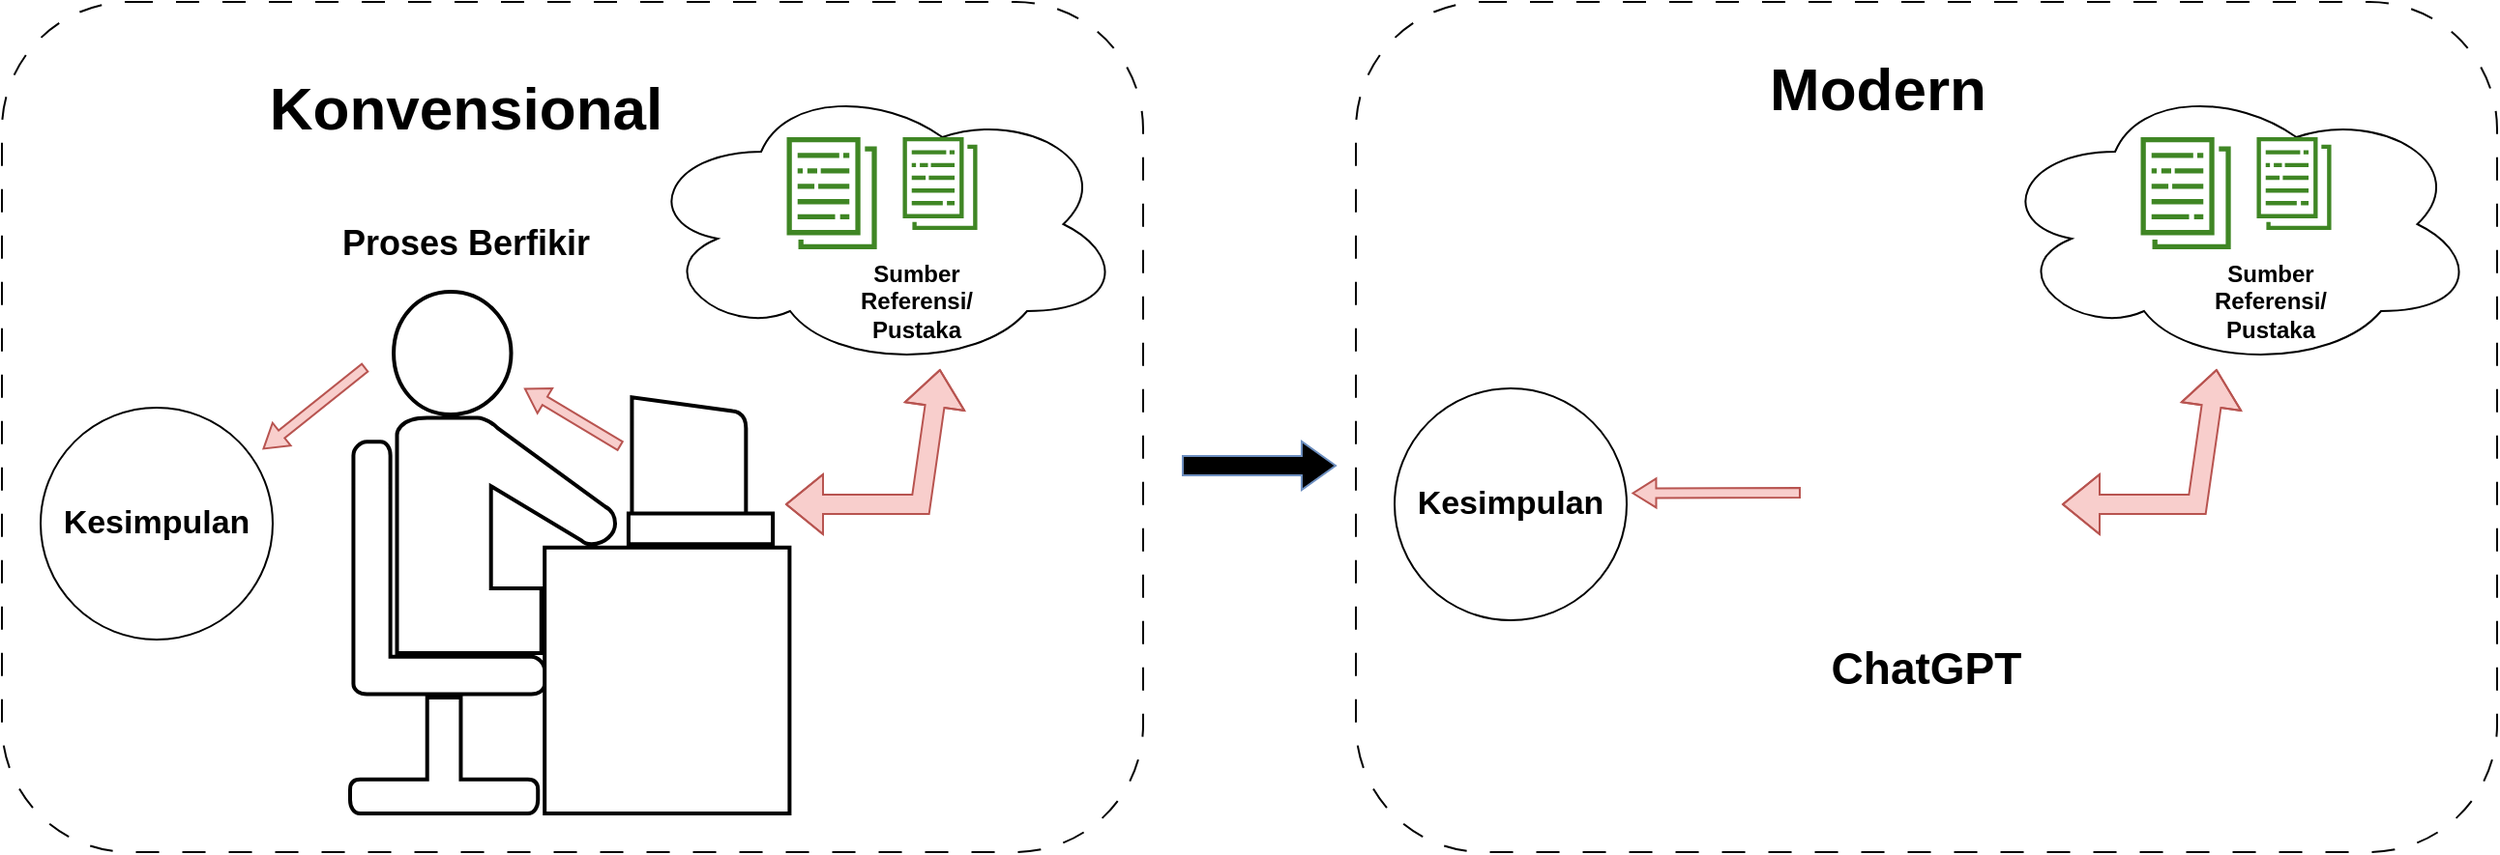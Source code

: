 <mxfile version="21.0.2" type="github">
  <diagram name="Page-1" id="QDCNXK1DCwOD11ptDskI">
    <mxGraphModel dx="1909" dy="1133" grid="1" gridSize="10" guides="1" tooltips="1" connect="1" arrows="1" fold="1" page="1" pageScale="1" pageWidth="850" pageHeight="1100" math="0" shadow="0">
      <root>
        <mxCell id="0" />
        <mxCell id="1" parent="0" />
        <mxCell id="rm7D73icBiYwJ0o7D1fD-1" value="" style="shape=mxgraph.cisco.people.androgenous_person;html=1;pointerEvents=1;dashed=0;strokeWidth=2;verticalLabelPosition=bottom;verticalAlign=top;align=center;outlineConnect=0;" vertex="1" parent="1">
          <mxGeometry x="270" y="230" width="227.2" height="270" as="geometry" />
        </mxCell>
        <mxCell id="rm7D73icBiYwJ0o7D1fD-8" value="&lt;b&gt;&lt;font style=&quot;font-size: 17px;&quot;&gt;Kesimpulan&lt;/font&gt;&lt;/b&gt;" style="shape=ellipse;html=1;dashed=0;whiteSpace=wrap;aspect=fixed;perimeter=ellipsePerimeter;" vertex="1" parent="1">
          <mxGeometry x="110" y="290" width="120" height="120" as="geometry" />
        </mxCell>
        <mxCell id="rm7D73icBiYwJ0o7D1fD-11" value="" style="shape=flexArrow;endArrow=classic;html=1;rounded=0;endWidth=14.118;endSize=5.506;fillColor=#000000;strokeColor=#6c8ebf;" edge="1" parent="1">
          <mxGeometry width="50" height="50" relative="1" as="geometry">
            <mxPoint x="700" y="320" as="sourcePoint" />
            <mxPoint x="780" y="320" as="targetPoint" />
          </mxGeometry>
        </mxCell>
        <mxCell id="rm7D73icBiYwJ0o7D1fD-15" value="" style="group" vertex="1" connectable="0" parent="1">
          <mxGeometry x="420" y="120" width="250" height="150" as="geometry" />
        </mxCell>
        <mxCell id="rm7D73icBiYwJ0o7D1fD-12" value="" style="ellipse;shape=cloud;whiteSpace=wrap;html=1;" vertex="1" parent="rm7D73icBiYwJ0o7D1fD-15">
          <mxGeometry width="250" height="150" as="geometry" />
        </mxCell>
        <mxCell id="rm7D73icBiYwJ0o7D1fD-6" value="" style="sketch=0;outlineConnect=0;fontColor=#232F3E;gradientColor=none;fillColor=#3F8624;strokeColor=none;dashed=0;verticalLabelPosition=bottom;verticalAlign=top;align=center;html=1;fontSize=12;fontStyle=0;aspect=fixed;pointerEvents=1;shape=mxgraph.aws4.data_set;" vertex="1" parent="rm7D73icBiYwJ0o7D1fD-15">
          <mxGeometry x="75.62" y="30" width="46.85" height="58" as="geometry" />
        </mxCell>
        <mxCell id="rm7D73icBiYwJ0o7D1fD-13" value="" style="sketch=0;outlineConnect=0;fontColor=#232F3E;gradientColor=none;fillColor=#3F8624;strokeColor=none;dashed=0;verticalLabelPosition=bottom;verticalAlign=top;align=center;html=1;fontSize=12;fontStyle=0;aspect=fixed;pointerEvents=1;shape=mxgraph.aws4.data_set;" vertex="1" parent="rm7D73icBiYwJ0o7D1fD-15">
          <mxGeometry x="135.62" y="30" width="38.77" height="48" as="geometry" />
        </mxCell>
        <mxCell id="rm7D73icBiYwJ0o7D1fD-14" value="Sumber Referensi/ Pustaka" style="text;html=1;strokeColor=none;fillColor=none;align=center;verticalAlign=middle;whiteSpace=wrap;rounded=0;fontStyle=1" vertex="1" parent="rm7D73icBiYwJ0o7D1fD-15">
          <mxGeometry x="100" y="100" width="85.61" height="30" as="geometry" />
        </mxCell>
        <mxCell id="rm7D73icBiYwJ0o7D1fD-16" value="" style="shape=flexArrow;endArrow=classic;startArrow=classic;html=1;rounded=0;fillColor=#f8cecc;strokeColor=#b85450;" edge="1" parent="1">
          <mxGeometry width="100" height="100" relative="1" as="geometry">
            <mxPoint x="495" y="340" as="sourcePoint" />
            <mxPoint x="575" y="270" as="targetPoint" />
            <Array as="points">
              <mxPoint x="565" y="340" />
            </Array>
          </mxGeometry>
        </mxCell>
        <mxCell id="rm7D73icBiYwJ0o7D1fD-18" value="" style="shape=flexArrow;endArrow=classic;html=1;rounded=0;width=5;endSize=3.66;endWidth=9;fillColor=#f8cecc;strokeColor=#b85450;" edge="1" parent="1">
          <mxGeometry width="50" height="50" relative="1" as="geometry">
            <mxPoint x="410" y="310" as="sourcePoint" />
            <mxPoint x="360" y="280" as="targetPoint" />
          </mxGeometry>
        </mxCell>
        <mxCell id="rm7D73icBiYwJ0o7D1fD-19" value="Proses Berfikir" style="text;html=1;strokeColor=none;fillColor=none;align=center;verticalAlign=middle;whiteSpace=wrap;rounded=0;fontStyle=1;fontSize=18;" vertex="1" parent="1">
          <mxGeometry x="260" y="190" width="140" height="30" as="geometry" />
        </mxCell>
        <mxCell id="rm7D73icBiYwJ0o7D1fD-20" value="" style="shape=flexArrow;endArrow=classic;html=1;rounded=0;width=5;endSize=3.66;endWidth=9;fillColor=#f8cecc;strokeColor=#b85450;" edge="1" parent="1">
          <mxGeometry width="50" height="50" relative="1" as="geometry">
            <mxPoint x="278" y="269" as="sourcePoint" />
            <mxPoint x="224.852" y="311.518" as="targetPoint" />
          </mxGeometry>
        </mxCell>
        <mxCell id="rm7D73icBiYwJ0o7D1fD-22" value="&lt;b&gt;&lt;font style=&quot;font-size: 17px;&quot;&gt;Kesimpulan&lt;/font&gt;&lt;/b&gt;" style="shape=ellipse;html=1;dashed=0;whiteSpace=wrap;aspect=fixed;perimeter=ellipsePerimeter;" vertex="1" parent="1">
          <mxGeometry x="810" y="280" width="120" height="120" as="geometry" />
        </mxCell>
        <mxCell id="rm7D73icBiYwJ0o7D1fD-24" value="" style="group" vertex="1" connectable="0" parent="1">
          <mxGeometry x="1120" y="120" width="250" height="150" as="geometry" />
        </mxCell>
        <mxCell id="rm7D73icBiYwJ0o7D1fD-25" value="" style="ellipse;shape=cloud;whiteSpace=wrap;html=1;" vertex="1" parent="rm7D73icBiYwJ0o7D1fD-24">
          <mxGeometry width="250" height="150" as="geometry" />
        </mxCell>
        <mxCell id="rm7D73icBiYwJ0o7D1fD-26" value="" style="sketch=0;outlineConnect=0;fontColor=#232F3E;gradientColor=none;fillColor=#3F8624;strokeColor=none;dashed=0;verticalLabelPosition=bottom;verticalAlign=top;align=center;html=1;fontSize=12;fontStyle=0;aspect=fixed;pointerEvents=1;shape=mxgraph.aws4.data_set;" vertex="1" parent="rm7D73icBiYwJ0o7D1fD-24">
          <mxGeometry x="75.62" y="30" width="46.85" height="58" as="geometry" />
        </mxCell>
        <mxCell id="rm7D73icBiYwJ0o7D1fD-27" value="" style="sketch=0;outlineConnect=0;fontColor=#232F3E;gradientColor=none;fillColor=#3F8624;strokeColor=none;dashed=0;verticalLabelPosition=bottom;verticalAlign=top;align=center;html=1;fontSize=12;fontStyle=0;aspect=fixed;pointerEvents=1;shape=mxgraph.aws4.data_set;" vertex="1" parent="rm7D73icBiYwJ0o7D1fD-24">
          <mxGeometry x="135.62" y="30" width="38.77" height="48" as="geometry" />
        </mxCell>
        <mxCell id="rm7D73icBiYwJ0o7D1fD-28" value="Sumber Referensi/ Pustaka" style="text;html=1;strokeColor=none;fillColor=none;align=center;verticalAlign=middle;whiteSpace=wrap;rounded=0;fontStyle=1" vertex="1" parent="rm7D73icBiYwJ0o7D1fD-24">
          <mxGeometry x="100" y="100" width="85.61" height="30" as="geometry" />
        </mxCell>
        <mxCell id="rm7D73icBiYwJ0o7D1fD-29" value="" style="shape=flexArrow;endArrow=classic;startArrow=classic;html=1;rounded=0;fillColor=#f8cecc;strokeColor=#b85450;" edge="1" parent="1">
          <mxGeometry width="100" height="100" relative="1" as="geometry">
            <mxPoint x="1155" y="340" as="sourcePoint" />
            <mxPoint x="1235" y="270" as="targetPoint" />
            <Array as="points">
              <mxPoint x="1225" y="340" />
            </Array>
          </mxGeometry>
        </mxCell>
        <mxCell id="rm7D73icBiYwJ0o7D1fD-32" value="" style="shape=flexArrow;endArrow=classic;html=1;rounded=0;width=5;endSize=3.66;endWidth=9;fillColor=#f8cecc;strokeColor=#b85450;entryX=1.023;entryY=0.452;entryDx=0;entryDy=0;entryPerimeter=0;" edge="1" parent="1" target="rm7D73icBiYwJ0o7D1fD-22">
          <mxGeometry width="50" height="50" relative="1" as="geometry">
            <mxPoint x="1020" y="334" as="sourcePoint" />
            <mxPoint x="924.852" y="311.518" as="targetPoint" />
          </mxGeometry>
        </mxCell>
        <mxCell id="rm7D73icBiYwJ0o7D1fD-33" value="" style="shape=image;verticalLabelPosition=bottom;labelBackgroundColor=default;verticalAlign=top;aspect=fixed;imageAspect=0;image=https://uxwing.com/wp-content/themes/uxwing/download/brands-and-social-media/chatgpt-icon.png;" vertex="1" parent="1">
          <mxGeometry x="1030" y="280" width="110" height="110" as="geometry" />
        </mxCell>
        <mxCell id="rm7D73icBiYwJ0o7D1fD-34" value="ChatGPT" style="text;html=1;strokeColor=none;fillColor=none;align=center;verticalAlign=middle;whiteSpace=wrap;rounded=0;fontStyle=1;fontSize=23;" vertex="1" parent="1">
          <mxGeometry x="1015" y="410" width="140" height="30" as="geometry" />
        </mxCell>
        <mxCell id="rm7D73icBiYwJ0o7D1fD-35" value="&lt;font style=&quot;font-size: 31px;&quot;&gt;Konvensional&lt;/font&gt;" style="text;html=1;strokeColor=none;fillColor=none;align=center;verticalAlign=middle;whiteSpace=wrap;rounded=0;fontStyle=1;fontSize=18;" vertex="1" parent="1">
          <mxGeometry x="260" y="120" width="140" height="30" as="geometry" />
        </mxCell>
        <mxCell id="rm7D73icBiYwJ0o7D1fD-36" value="&lt;font style=&quot;font-size: 31px;&quot;&gt;Modern&lt;br&gt;&lt;/font&gt;" style="text;html=1;strokeColor=none;fillColor=none;align=center;verticalAlign=middle;whiteSpace=wrap;rounded=0;fontStyle=1;fontSize=18;" vertex="1" parent="1">
          <mxGeometry x="990" y="110" width="140" height="30" as="geometry" />
        </mxCell>
        <mxCell id="rm7D73icBiYwJ0o7D1fD-37" value="" style="rounded=1;whiteSpace=wrap;html=1;fillColor=none;dashed=1;dashPattern=12 12;" vertex="1" parent="1">
          <mxGeometry x="90" y="80" width="590" height="440" as="geometry" />
        </mxCell>
        <mxCell id="rm7D73icBiYwJ0o7D1fD-38" value="" style="rounded=1;whiteSpace=wrap;html=1;fillColor=none;dashed=1;dashPattern=12 12;" vertex="1" parent="1">
          <mxGeometry x="790" y="80" width="590" height="440" as="geometry" />
        </mxCell>
      </root>
    </mxGraphModel>
  </diagram>
</mxfile>
